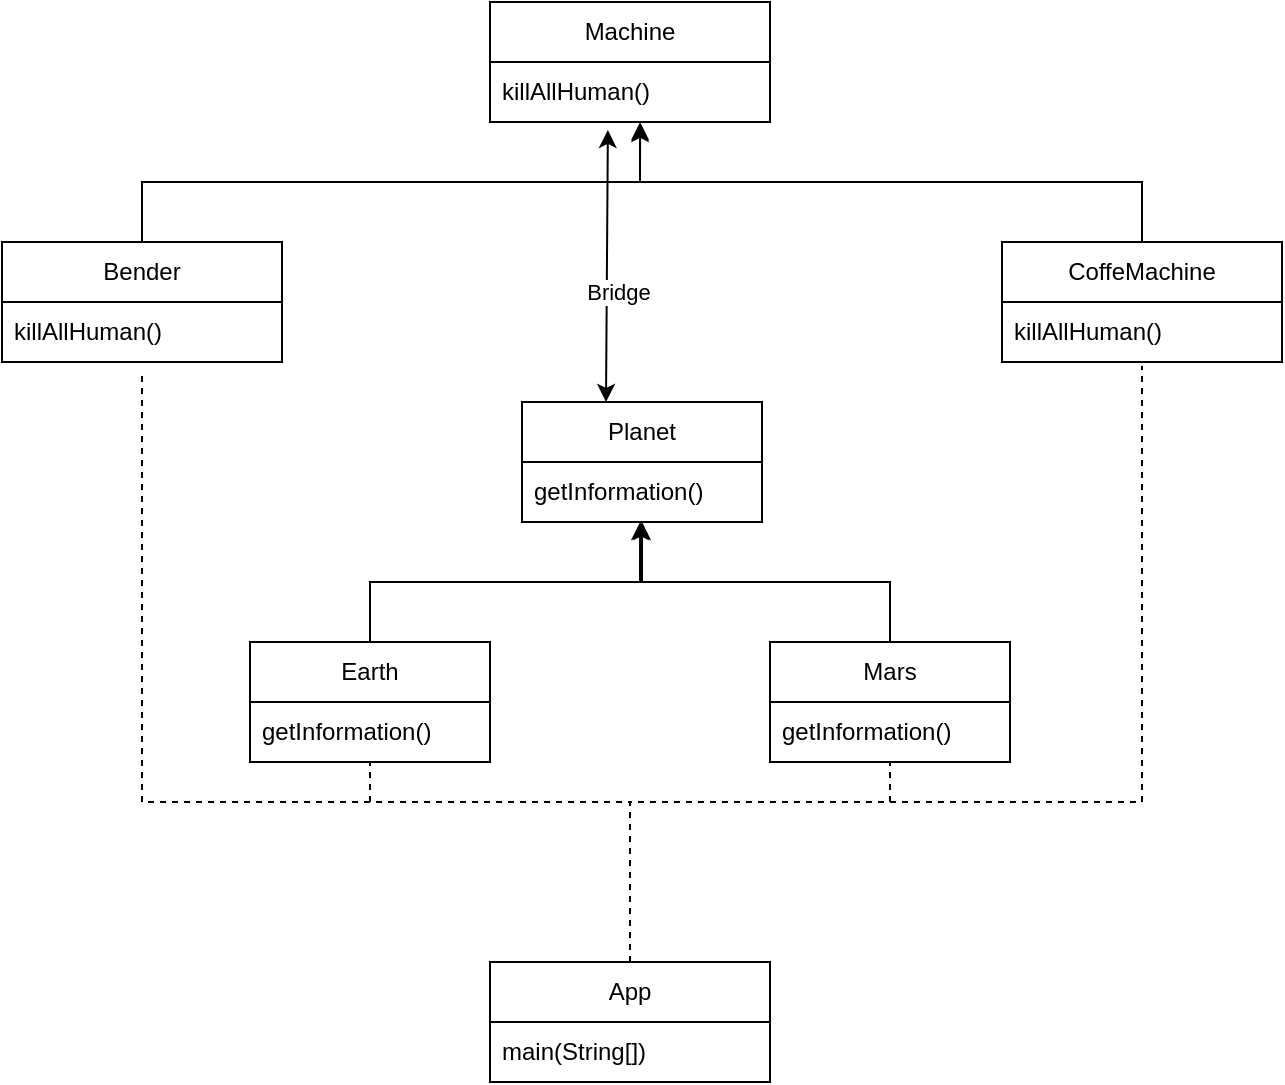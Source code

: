 <mxfile version="20.7.4" type="github">
  <diagram id="VPE0D2DBzhA16aoamQ2t" name="Страница 1">
    <mxGraphModel dx="1194" dy="762" grid="1" gridSize="10" guides="1" tooltips="1" connect="1" arrows="1" fold="1" page="1" pageScale="1" pageWidth="827" pageHeight="1169" math="0" shadow="0">
      <root>
        <mxCell id="0" />
        <mxCell id="1" parent="0" />
        <mxCell id="M2ab2wyLr7fPMs4zQU8q-1" value="Planet" style="swimlane;fontStyle=0;childLayout=stackLayout;horizontal=1;startSize=30;horizontalStack=0;resizeParent=1;resizeParentMax=0;resizeLast=0;collapsible=1;marginBottom=0;whiteSpace=wrap;html=1;" vertex="1" parent="1">
          <mxGeometry x="360" y="280" width="120" height="60" as="geometry" />
        </mxCell>
        <mxCell id="M2ab2wyLr7fPMs4zQU8q-2" value="getInformation()" style="text;strokeColor=none;fillColor=none;align=left;verticalAlign=middle;spacingLeft=4;spacingRight=4;overflow=hidden;points=[[0,0.5],[1,0.5]];portConstraint=eastwest;rotatable=0;whiteSpace=wrap;html=1;" vertex="1" parent="M2ab2wyLr7fPMs4zQU8q-1">
          <mxGeometry y="30" width="120" height="30" as="geometry" />
        </mxCell>
        <mxCell id="M2ab2wyLr7fPMs4zQU8q-5" value="Machine" style="swimlane;fontStyle=0;childLayout=stackLayout;horizontal=1;startSize=30;horizontalStack=0;resizeParent=1;resizeParentMax=0;resizeLast=0;collapsible=1;marginBottom=0;whiteSpace=wrap;html=1;" vertex="1" parent="1">
          <mxGeometry x="344" y="80" width="140" height="60" as="geometry" />
        </mxCell>
        <mxCell id="M2ab2wyLr7fPMs4zQU8q-6" value="killAllHuman()" style="text;strokeColor=none;fillColor=none;align=left;verticalAlign=middle;spacingLeft=4;spacingRight=4;overflow=hidden;points=[[0,0.5],[1,0.5]];portConstraint=eastwest;rotatable=0;whiteSpace=wrap;html=1;" vertex="1" parent="M2ab2wyLr7fPMs4zQU8q-5">
          <mxGeometry y="30" width="140" height="30" as="geometry" />
        </mxCell>
        <mxCell id="M2ab2wyLr7fPMs4zQU8q-14" style="edgeStyle=orthogonalEdgeStyle;rounded=0;orthogonalLoop=1;jettySize=auto;html=1;exitX=0.5;exitY=0;exitDx=0;exitDy=0;entryX=0.536;entryY=1;entryDx=0;entryDy=0;entryPerimeter=0;" edge="1" parent="1" source="M2ab2wyLr7fPMs4zQU8q-9" target="M2ab2wyLr7fPMs4zQU8q-6">
          <mxGeometry relative="1" as="geometry" />
        </mxCell>
        <mxCell id="M2ab2wyLr7fPMs4zQU8q-9" value="Bender" style="swimlane;fontStyle=0;childLayout=stackLayout;horizontal=1;startSize=30;horizontalStack=0;resizeParent=1;resizeParentMax=0;resizeLast=0;collapsible=1;marginBottom=0;whiteSpace=wrap;html=1;" vertex="1" parent="1">
          <mxGeometry x="100" y="200" width="140" height="60" as="geometry" />
        </mxCell>
        <mxCell id="M2ab2wyLr7fPMs4zQU8q-10" value="killAllHuman()" style="text;strokeColor=none;fillColor=none;align=left;verticalAlign=middle;spacingLeft=4;spacingRight=4;overflow=hidden;points=[[0,0.5],[1,0.5]];portConstraint=eastwest;rotatable=0;whiteSpace=wrap;html=1;" vertex="1" parent="M2ab2wyLr7fPMs4zQU8q-9">
          <mxGeometry y="30" width="140" height="30" as="geometry" />
        </mxCell>
        <mxCell id="M2ab2wyLr7fPMs4zQU8q-13" style="edgeStyle=orthogonalEdgeStyle;rounded=0;orthogonalLoop=1;jettySize=auto;html=1;exitX=0.5;exitY=0;exitDx=0;exitDy=0;entryX=0.536;entryY=1.033;entryDx=0;entryDy=0;entryPerimeter=0;" edge="1" parent="1" source="M2ab2wyLr7fPMs4zQU8q-11" target="M2ab2wyLr7fPMs4zQU8q-6">
          <mxGeometry relative="1" as="geometry" />
        </mxCell>
        <mxCell id="M2ab2wyLr7fPMs4zQU8q-11" value="CoffeMachine" style="swimlane;fontStyle=0;childLayout=stackLayout;horizontal=1;startSize=30;horizontalStack=0;resizeParent=1;resizeParentMax=0;resizeLast=0;collapsible=1;marginBottom=0;whiteSpace=wrap;html=1;" vertex="1" parent="1">
          <mxGeometry x="600" y="200" width="140" height="60" as="geometry" />
        </mxCell>
        <mxCell id="M2ab2wyLr7fPMs4zQU8q-12" value="killAllHuman()" style="text;strokeColor=none;fillColor=none;align=left;verticalAlign=middle;spacingLeft=4;spacingRight=4;overflow=hidden;points=[[0,0.5],[1,0.5]];portConstraint=eastwest;rotatable=0;whiteSpace=wrap;html=1;" vertex="1" parent="M2ab2wyLr7fPMs4zQU8q-11">
          <mxGeometry y="30" width="140" height="30" as="geometry" />
        </mxCell>
        <mxCell id="M2ab2wyLr7fPMs4zQU8q-24" style="edgeStyle=orthogonalEdgeStyle;rounded=0;orthogonalLoop=1;jettySize=auto;html=1;exitX=0.5;exitY=0;exitDx=0;exitDy=0;entryX=0.5;entryY=1;entryDx=0;entryDy=0;entryPerimeter=0;" edge="1" parent="1" source="M2ab2wyLr7fPMs4zQU8q-15" target="M2ab2wyLr7fPMs4zQU8q-2">
          <mxGeometry relative="1" as="geometry" />
        </mxCell>
        <mxCell id="M2ab2wyLr7fPMs4zQU8q-15" value="Earth" style="swimlane;fontStyle=0;childLayout=stackLayout;horizontal=1;startSize=30;horizontalStack=0;resizeParent=1;resizeParentMax=0;resizeLast=0;collapsible=1;marginBottom=0;whiteSpace=wrap;html=1;" vertex="1" parent="1">
          <mxGeometry x="224" y="400" width="120" height="60" as="geometry" />
        </mxCell>
        <mxCell id="M2ab2wyLr7fPMs4zQU8q-16" value="getInformation()" style="text;strokeColor=none;fillColor=none;align=left;verticalAlign=middle;spacingLeft=4;spacingRight=4;overflow=hidden;points=[[0,0.5],[1,0.5]];portConstraint=eastwest;rotatable=0;whiteSpace=wrap;html=1;" vertex="1" parent="M2ab2wyLr7fPMs4zQU8q-15">
          <mxGeometry y="30" width="120" height="30" as="geometry" />
        </mxCell>
        <mxCell id="M2ab2wyLr7fPMs4zQU8q-23" style="edgeStyle=orthogonalEdgeStyle;rounded=0;orthogonalLoop=1;jettySize=auto;html=1;exitX=0.5;exitY=0;exitDx=0;exitDy=0;entryX=0.492;entryY=1;entryDx=0;entryDy=0;entryPerimeter=0;" edge="1" parent="1" source="M2ab2wyLr7fPMs4zQU8q-17" target="M2ab2wyLr7fPMs4zQU8q-2">
          <mxGeometry relative="1" as="geometry" />
        </mxCell>
        <mxCell id="M2ab2wyLr7fPMs4zQU8q-17" value="Mars" style="swimlane;fontStyle=0;childLayout=stackLayout;horizontal=1;startSize=30;horizontalStack=0;resizeParent=1;resizeParentMax=0;resizeLast=0;collapsible=1;marginBottom=0;whiteSpace=wrap;html=1;" vertex="1" parent="1">
          <mxGeometry x="484" y="400" width="120" height="60" as="geometry" />
        </mxCell>
        <mxCell id="M2ab2wyLr7fPMs4zQU8q-18" value="getInformation()" style="text;strokeColor=none;fillColor=none;align=left;verticalAlign=middle;spacingLeft=4;spacingRight=4;overflow=hidden;points=[[0,0.5],[1,0.5]];portConstraint=eastwest;rotatable=0;whiteSpace=wrap;html=1;" vertex="1" parent="M2ab2wyLr7fPMs4zQU8q-17">
          <mxGeometry y="30" width="120" height="30" as="geometry" />
        </mxCell>
        <mxCell id="M2ab2wyLr7fPMs4zQU8q-19" value="App" style="swimlane;fontStyle=0;childLayout=stackLayout;horizontal=1;startSize=30;horizontalStack=0;resizeParent=1;resizeParentMax=0;resizeLast=0;collapsible=1;marginBottom=0;whiteSpace=wrap;html=1;" vertex="1" parent="1">
          <mxGeometry x="344" y="560" width="140" height="60" as="geometry" />
        </mxCell>
        <mxCell id="M2ab2wyLr7fPMs4zQU8q-20" value="main(String[])" style="text;strokeColor=none;fillColor=none;align=left;verticalAlign=middle;spacingLeft=4;spacingRight=4;overflow=hidden;points=[[0,0.5],[1,0.5]];portConstraint=eastwest;rotatable=0;whiteSpace=wrap;html=1;" vertex="1" parent="M2ab2wyLr7fPMs4zQU8q-19">
          <mxGeometry y="30" width="140" height="30" as="geometry" />
        </mxCell>
        <mxCell id="M2ab2wyLr7fPMs4zQU8q-25" value="" style="endArrow=none;dashed=1;html=1;rounded=0;exitX=0.5;exitY=0;exitDx=0;exitDy=0;entryX=0.5;entryY=1;entryDx=0;entryDy=0;entryPerimeter=0;" edge="1" parent="1" source="M2ab2wyLr7fPMs4zQU8q-19" target="M2ab2wyLr7fPMs4zQU8q-18">
          <mxGeometry width="50" height="50" relative="1" as="geometry">
            <mxPoint x="390" y="420" as="sourcePoint" />
            <mxPoint x="440" y="370" as="targetPoint" />
            <Array as="points">
              <mxPoint x="414" y="480" />
              <mxPoint x="544" y="480" />
            </Array>
          </mxGeometry>
        </mxCell>
        <mxCell id="M2ab2wyLr7fPMs4zQU8q-26" value="" style="endArrow=none;dashed=1;html=1;rounded=0;exitX=0.5;exitY=0;exitDx=0;exitDy=0;entryX=0.5;entryY=1;entryDx=0;entryDy=0;entryPerimeter=0;" edge="1" parent="1" source="M2ab2wyLr7fPMs4zQU8q-19" target="M2ab2wyLr7fPMs4zQU8q-16">
          <mxGeometry width="50" height="50" relative="1" as="geometry">
            <mxPoint x="424" y="570" as="sourcePoint" />
            <mxPoint x="554" y="470" as="targetPoint" />
            <Array as="points">
              <mxPoint x="414" y="480" />
              <mxPoint x="284" y="480" />
            </Array>
          </mxGeometry>
        </mxCell>
        <mxCell id="M2ab2wyLr7fPMs4zQU8q-27" value="" style="endArrow=none;dashed=1;html=1;rounded=0;exitX=0.5;exitY=0;exitDx=0;exitDy=0;entryX=0.5;entryY=1.067;entryDx=0;entryDy=0;entryPerimeter=0;" edge="1" parent="1" source="M2ab2wyLr7fPMs4zQU8q-19" target="M2ab2wyLr7fPMs4zQU8q-12">
          <mxGeometry width="50" height="50" relative="1" as="geometry">
            <mxPoint x="424" y="570" as="sourcePoint" />
            <mxPoint x="554" y="470" as="targetPoint" />
            <Array as="points">
              <mxPoint x="414" y="480" />
              <mxPoint x="670" y="480" />
            </Array>
          </mxGeometry>
        </mxCell>
        <mxCell id="M2ab2wyLr7fPMs4zQU8q-28" value="" style="endArrow=none;dashed=1;html=1;rounded=0;entryX=0.5;entryY=1.167;entryDx=0;entryDy=0;entryPerimeter=0;exitX=0.5;exitY=0;exitDx=0;exitDy=0;" edge="1" parent="1" source="M2ab2wyLr7fPMs4zQU8q-19" target="M2ab2wyLr7fPMs4zQU8q-10">
          <mxGeometry width="50" height="50" relative="1" as="geometry">
            <mxPoint x="410" y="560" as="sourcePoint" />
            <mxPoint x="680" y="272.01" as="targetPoint" />
            <Array as="points">
              <mxPoint x="414" y="480" />
              <mxPoint x="170" y="480" />
            </Array>
          </mxGeometry>
        </mxCell>
        <mxCell id="M2ab2wyLr7fPMs4zQU8q-29" value="" style="endArrow=classic;startArrow=classic;html=1;rounded=0;entryX=0.421;entryY=1.133;entryDx=0;entryDy=0;entryPerimeter=0;exitX=0.35;exitY=0;exitDx=0;exitDy=0;exitPerimeter=0;" edge="1" parent="1" source="M2ab2wyLr7fPMs4zQU8q-1" target="M2ab2wyLr7fPMs4zQU8q-6">
          <mxGeometry width="50" height="50" relative="1" as="geometry">
            <mxPoint x="390" y="420" as="sourcePoint" />
            <mxPoint x="440" y="370" as="targetPoint" />
          </mxGeometry>
        </mxCell>
        <mxCell id="M2ab2wyLr7fPMs4zQU8q-30" value="Bridge" style="edgeLabel;html=1;align=center;verticalAlign=middle;resizable=0;points=[];" vertex="1" connectable="0" parent="M2ab2wyLr7fPMs4zQU8q-29">
          <mxGeometry x="-0.191" y="-5" relative="1" as="geometry">
            <mxPoint as="offset" />
          </mxGeometry>
        </mxCell>
      </root>
    </mxGraphModel>
  </diagram>
</mxfile>
